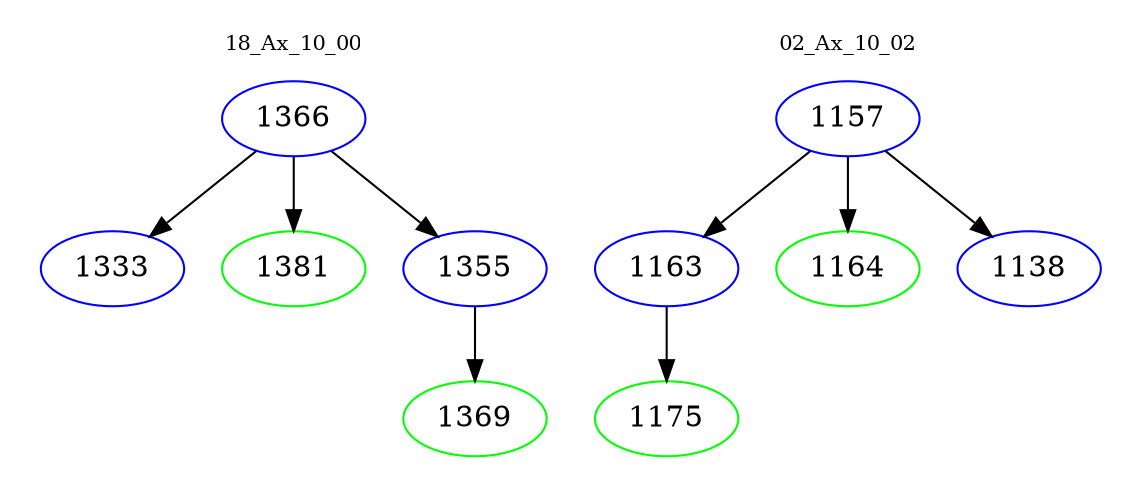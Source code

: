 digraph{
subgraph cluster_0 {
color = white
label = "18_Ax_10_00";
fontsize=10;
T0_1366 [label="1366", color="blue"]
T0_1366 -> T0_1333 [color="black"]
T0_1333 [label="1333", color="blue"]
T0_1366 -> T0_1381 [color="black"]
T0_1381 [label="1381", color="green"]
T0_1366 -> T0_1355 [color="black"]
T0_1355 [label="1355", color="blue"]
T0_1355 -> T0_1369 [color="black"]
T0_1369 [label="1369", color="green"]
}
subgraph cluster_1 {
color = white
label = "02_Ax_10_02";
fontsize=10;
T1_1157 [label="1157", color="blue"]
T1_1157 -> T1_1163 [color="black"]
T1_1163 [label="1163", color="blue"]
T1_1163 -> T1_1175 [color="black"]
T1_1175 [label="1175", color="green"]
T1_1157 -> T1_1164 [color="black"]
T1_1164 [label="1164", color="green"]
T1_1157 -> T1_1138 [color="black"]
T1_1138 [label="1138", color="blue"]
}
}
